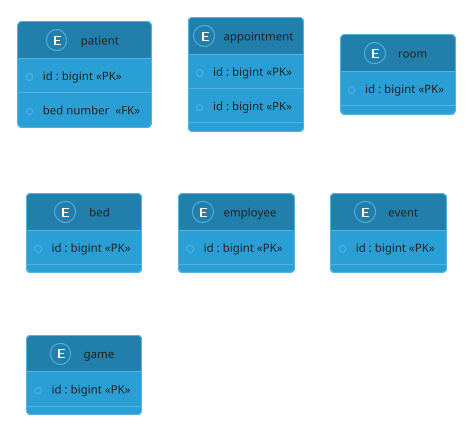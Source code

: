 /'

    EER model for Patient Assist Project - SYSDAT F25 

    Crow's Foot Notation:
        Type 	        Symbol
        
        Zero or One 	|o--
        Exactly One 	||--
        Zero or Many 	}o--
        One or Many 	}|--

'/

@startuml
!theme cyborg
skinparam linetype ortho

entity patient {
    * id : bigint <<PK>>
    --
    * bed number  <<FK>>
}

entity appointment {
    * id : bigint <<PK>>
    --
}

entity room {
    * id : bigint <<PK>>
    --
}
entity bed {
    * id : bigint <<PK>>
    --
}
entity employee {
    * id : bigint <<PK>>
    --
}
entity appointment {
    * id : bigint <<PK>>
    --
}
entity event {
    * id : bigint <<PK>>
    --
}
entity game {
    * id : bigint <<PK>>
    --
}

/' 

    NOTES 
    
'/

@enduml

